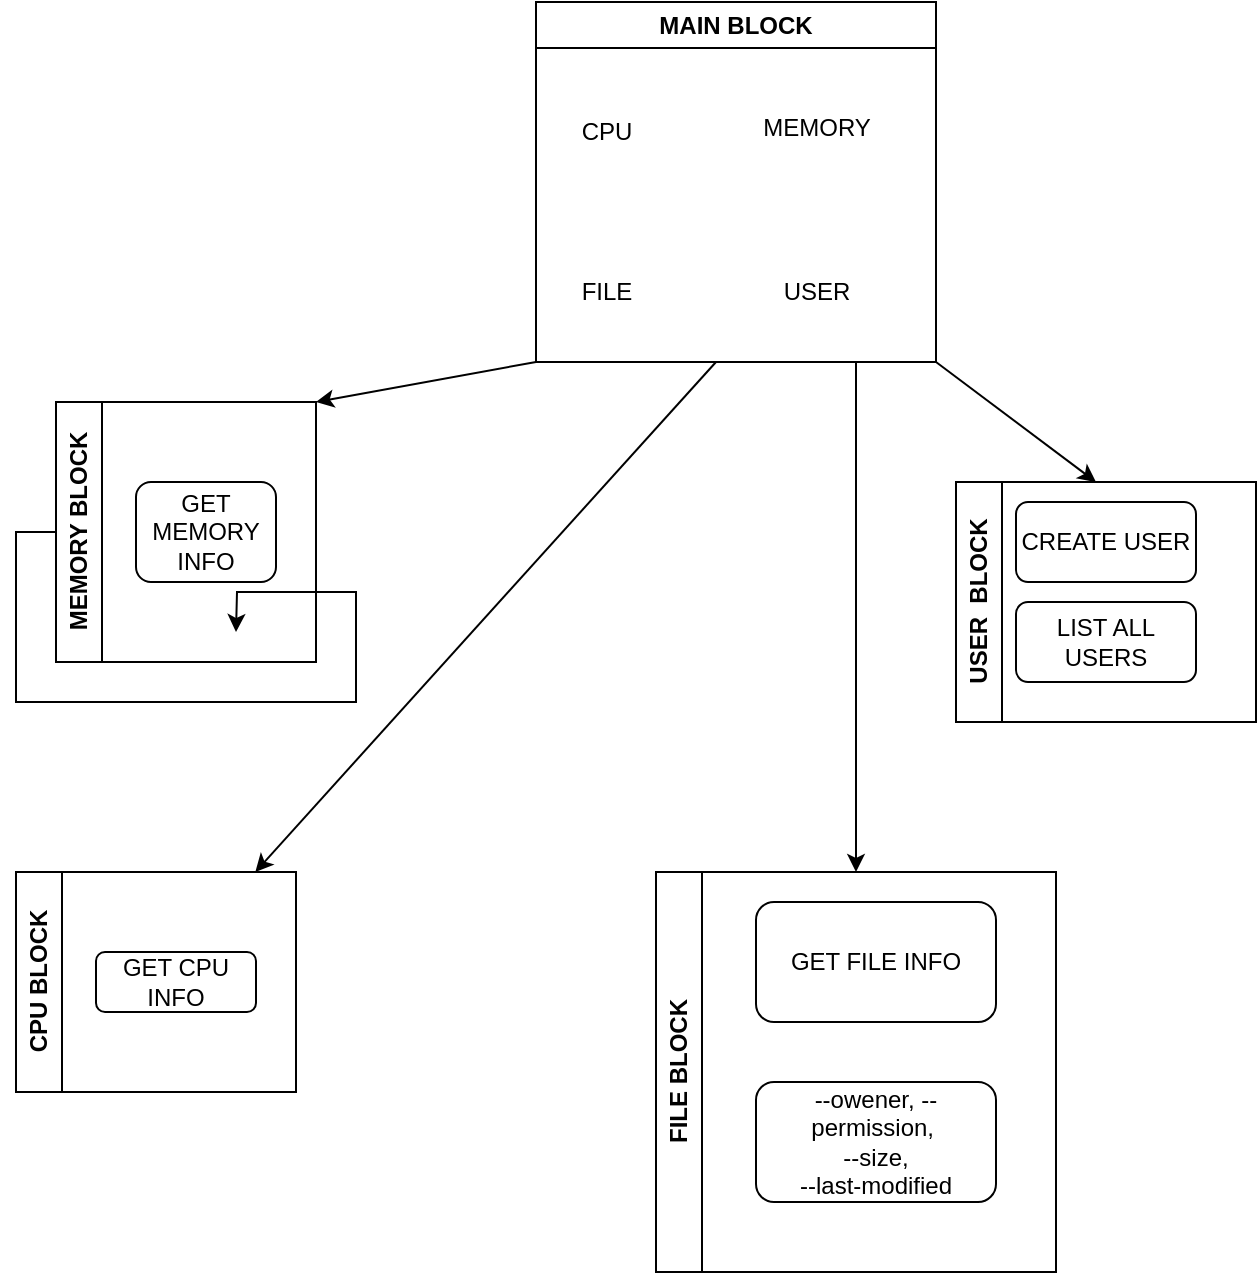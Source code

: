 <mxfile version="22.1.18" type="device">
  <diagram id="C5RBs43oDa-KdzZeNtuy" name="Page-1">
    <mxGraphModel dx="1257" dy="746" grid="1" gridSize="10" guides="1" tooltips="1" connect="1" arrows="1" fold="1" page="1" pageScale="1" pageWidth="827" pageHeight="1169" math="0" shadow="0">
      <root>
        <mxCell id="WIyWlLk6GJQsqaUBKTNV-0" />
        <mxCell id="WIyWlLk6GJQsqaUBKTNV-1" parent="WIyWlLk6GJQsqaUBKTNV-0" />
        <mxCell id="k_QJecqLtLhWArz1p9Ba-4" value="MAIN BLOCK" style="swimlane;whiteSpace=wrap;html=1;" vertex="1" parent="WIyWlLk6GJQsqaUBKTNV-1">
          <mxGeometry x="280" y="40" width="200" height="180" as="geometry" />
        </mxCell>
        <mxCell id="k_QJecqLtLhWArz1p9Ba-5" value="&lt;div style=&quot;text-align: justify;&quot;&gt;&lt;span style=&quot;background-color: initial;&quot;&gt;CPU&lt;/span&gt;&lt;/div&gt;" style="text;html=1;align=center;verticalAlign=middle;resizable=0;points=[];autosize=1;strokeColor=none;fillColor=none;" vertex="1" parent="k_QJecqLtLhWArz1p9Ba-4">
          <mxGeometry x="10" y="50" width="50" height="30" as="geometry" />
        </mxCell>
        <mxCell id="k_QJecqLtLhWArz1p9Ba-7" value="USER" style="text;html=1;align=center;verticalAlign=middle;resizable=0;points=[];autosize=1;strokeColor=none;fillColor=none;" vertex="1" parent="k_QJecqLtLhWArz1p9Ba-4">
          <mxGeometry x="110" y="130" width="60" height="30" as="geometry" />
        </mxCell>
        <mxCell id="k_QJecqLtLhWArz1p9Ba-8" value="FILE" style="text;html=1;align=center;verticalAlign=middle;resizable=0;points=[];autosize=1;strokeColor=none;fillColor=none;" vertex="1" parent="k_QJecqLtLhWArz1p9Ba-4">
          <mxGeometry x="10" y="130" width="50" height="30" as="geometry" />
        </mxCell>
        <mxCell id="k_QJecqLtLhWArz1p9Ba-6" value="MEMORY" style="text;html=1;align=center;verticalAlign=middle;resizable=0;points=[];autosize=1;strokeColor=none;fillColor=none;" vertex="1" parent="WIyWlLk6GJQsqaUBKTNV-1">
          <mxGeometry x="380" y="88" width="80" height="30" as="geometry" />
        </mxCell>
        <mxCell id="k_QJecqLtLhWArz1p9Ba-10" value="" style="endArrow=classic;html=1;rounded=0;exitX=0;exitY=1;exitDx=0;exitDy=0;entryX=1;entryY=0;entryDx=0;entryDy=0;" edge="1" parent="WIyWlLk6GJQsqaUBKTNV-1" source="k_QJecqLtLhWArz1p9Ba-4" target="k_QJecqLtLhWArz1p9Ba-15">
          <mxGeometry width="50" height="50" relative="1" as="geometry">
            <mxPoint x="230" y="300" as="sourcePoint" />
            <mxPoint x="200" y="290" as="targetPoint" />
          </mxGeometry>
        </mxCell>
        <mxCell id="k_QJecqLtLhWArz1p9Ba-11" value="" style="endArrow=classic;html=1;rounded=0;exitX=1;exitY=1;exitDx=0;exitDy=0;" edge="1" parent="WIyWlLk6GJQsqaUBKTNV-1" source="k_QJecqLtLhWArz1p9Ba-4">
          <mxGeometry width="50" height="50" relative="1" as="geometry">
            <mxPoint x="390" y="400" as="sourcePoint" />
            <mxPoint x="560" y="280" as="targetPoint" />
          </mxGeometry>
        </mxCell>
        <mxCell id="k_QJecqLtLhWArz1p9Ba-12" value="" style="endArrow=classic;html=1;rounded=0;" edge="1" parent="WIyWlLk6GJQsqaUBKTNV-1" target="k_QJecqLtLhWArz1p9Ba-13">
          <mxGeometry width="50" height="50" relative="1" as="geometry">
            <mxPoint x="370" y="220" as="sourcePoint" />
            <mxPoint x="370" y="400" as="targetPoint" />
          </mxGeometry>
        </mxCell>
        <mxCell id="k_QJecqLtLhWArz1p9Ba-13" value="CPU BLOCK" style="swimlane;horizontal=0;whiteSpace=wrap;html=1;" vertex="1" parent="WIyWlLk6GJQsqaUBKTNV-1">
          <mxGeometry x="20" y="475" width="140" height="110" as="geometry" />
        </mxCell>
        <mxCell id="k_QJecqLtLhWArz1p9Ba-14" value="GET CPU INFO" style="rounded=1;whiteSpace=wrap;html=1;" vertex="1" parent="k_QJecqLtLhWArz1p9Ba-13">
          <mxGeometry x="40" y="40" width="80" height="30" as="geometry" />
        </mxCell>
        <mxCell id="k_QJecqLtLhWArz1p9Ba-21" style="edgeStyle=orthogonalEdgeStyle;rounded=0;orthogonalLoop=1;jettySize=auto;html=1;exitX=0;exitY=0.5;exitDx=0;exitDy=0;" edge="1" parent="WIyWlLk6GJQsqaUBKTNV-1" source="k_QJecqLtLhWArz1p9Ba-15">
          <mxGeometry relative="1" as="geometry">
            <mxPoint x="130" y="355" as="targetPoint" />
          </mxGeometry>
        </mxCell>
        <mxCell id="k_QJecqLtLhWArz1p9Ba-15" value="MEMORY BLOCK" style="swimlane;horizontal=0;whiteSpace=wrap;html=1;" vertex="1" parent="WIyWlLk6GJQsqaUBKTNV-1">
          <mxGeometry x="40" y="240" width="130" height="130" as="geometry" />
        </mxCell>
        <mxCell id="k_QJecqLtLhWArz1p9Ba-16" value="GET MEMORY INFO" style="rounded=1;whiteSpace=wrap;html=1;" vertex="1" parent="k_QJecqLtLhWArz1p9Ba-15">
          <mxGeometry x="40" y="40" width="70" height="50" as="geometry" />
        </mxCell>
        <mxCell id="k_QJecqLtLhWArz1p9Ba-17" value="USER&amp;nbsp; BLOCK" style="swimlane;horizontal=0;whiteSpace=wrap;html=1;" vertex="1" parent="WIyWlLk6GJQsqaUBKTNV-1">
          <mxGeometry x="490" y="280" width="150" height="120" as="geometry" />
        </mxCell>
        <mxCell id="k_QJecqLtLhWArz1p9Ba-18" value="CREATE USER" style="rounded=1;whiteSpace=wrap;html=1;" vertex="1" parent="k_QJecqLtLhWArz1p9Ba-17">
          <mxGeometry x="30" y="10" width="90" height="40" as="geometry" />
        </mxCell>
        <mxCell id="k_QJecqLtLhWArz1p9Ba-19" value="LIST ALL USERS" style="rounded=1;whiteSpace=wrap;html=1;" vertex="1" parent="k_QJecqLtLhWArz1p9Ba-17">
          <mxGeometry x="30" y="60" width="90" height="40" as="geometry" />
        </mxCell>
        <mxCell id="k_QJecqLtLhWArz1p9Ba-24" value="" style="endArrow=classic;html=1;rounded=0;" edge="1" parent="WIyWlLk6GJQsqaUBKTNV-1" target="k_QJecqLtLhWArz1p9Ba-25">
          <mxGeometry width="50" height="50" relative="1" as="geometry">
            <mxPoint x="440" y="220" as="sourcePoint" />
            <mxPoint x="440" y="520" as="targetPoint" />
          </mxGeometry>
        </mxCell>
        <mxCell id="k_QJecqLtLhWArz1p9Ba-25" value="FILE BLOCK" style="swimlane;horizontal=0;whiteSpace=wrap;html=1;" vertex="1" parent="WIyWlLk6GJQsqaUBKTNV-1">
          <mxGeometry x="340" y="475" width="200" height="200" as="geometry" />
        </mxCell>
        <mxCell id="k_QJecqLtLhWArz1p9Ba-26" value="GET FILE INFO" style="rounded=1;whiteSpace=wrap;html=1;" vertex="1" parent="k_QJecqLtLhWArz1p9Ba-25">
          <mxGeometry x="50" y="15" width="120" height="60" as="geometry" />
        </mxCell>
        <mxCell id="k_QJecqLtLhWArz1p9Ba-27" value="--owener, --permission,&amp;nbsp;&lt;br&gt;--size,&lt;br&gt;--last-modified" style="rounded=1;whiteSpace=wrap;html=1;" vertex="1" parent="k_QJecqLtLhWArz1p9Ba-25">
          <mxGeometry x="50" y="105" width="120" height="60" as="geometry" />
        </mxCell>
      </root>
    </mxGraphModel>
  </diagram>
</mxfile>
